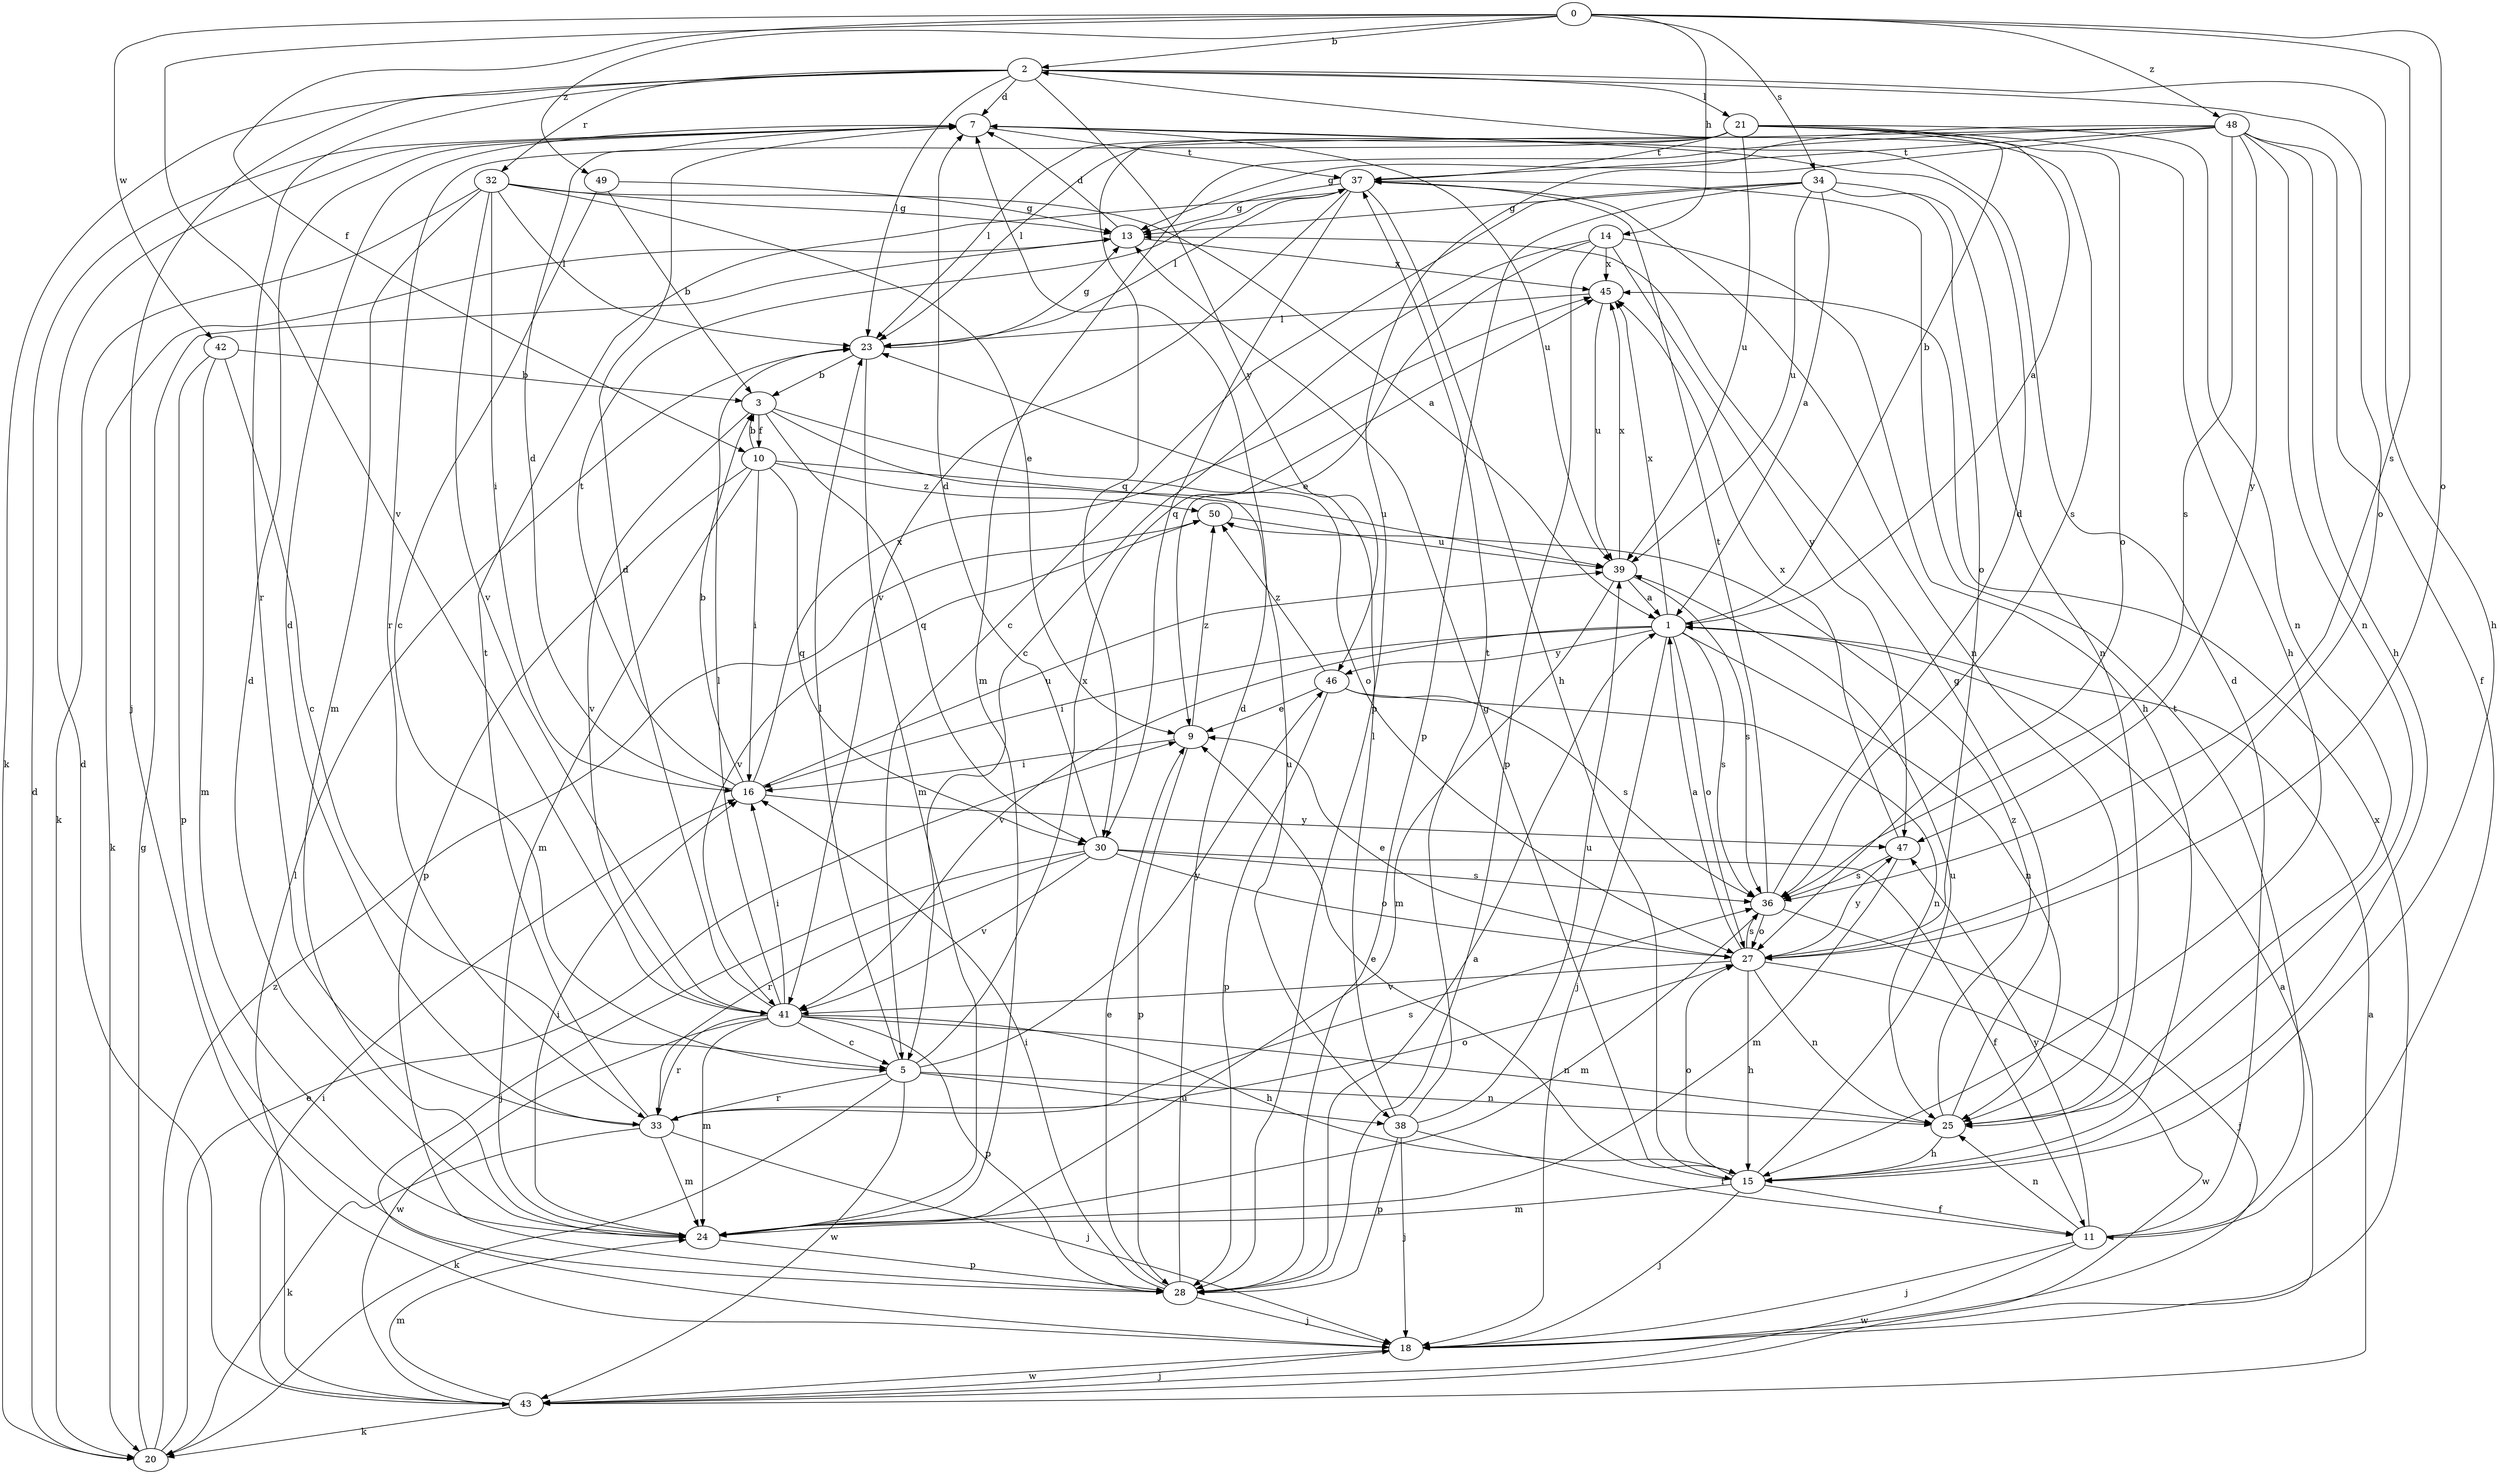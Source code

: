 strict digraph  {
0;
1;
2;
3;
5;
7;
9;
10;
11;
13;
14;
15;
16;
18;
20;
21;
23;
24;
25;
27;
28;
30;
32;
33;
34;
36;
37;
38;
39;
41;
42;
43;
45;
46;
47;
48;
49;
50;
0 -> 2  [label=b];
0 -> 10  [label=f];
0 -> 14  [label=h];
0 -> 27  [label=o];
0 -> 34  [label=s];
0 -> 36  [label=s];
0 -> 41  [label=v];
0 -> 42  [label=w];
0 -> 48  [label=z];
0 -> 49  [label=z];
1 -> 2  [label=b];
1 -> 16  [label=i];
1 -> 18  [label=j];
1 -> 25  [label=n];
1 -> 27  [label=o];
1 -> 36  [label=s];
1 -> 41  [label=v];
1 -> 45  [label=x];
1 -> 46  [label=y];
2 -> 7  [label=d];
2 -> 15  [label=h];
2 -> 18  [label=j];
2 -> 20  [label=k];
2 -> 21  [label=l];
2 -> 23  [label=l];
2 -> 27  [label=o];
2 -> 32  [label=r];
2 -> 33  [label=r];
2 -> 46  [label=y];
3 -> 10  [label=f];
3 -> 27  [label=o];
3 -> 30  [label=q];
3 -> 38  [label=u];
3 -> 41  [label=v];
5 -> 20  [label=k];
5 -> 23  [label=l];
5 -> 25  [label=n];
5 -> 33  [label=r];
5 -> 38  [label=u];
5 -> 43  [label=w];
5 -> 45  [label=x];
5 -> 46  [label=y];
7 -> 37  [label=t];
7 -> 39  [label=u];
9 -> 16  [label=i];
9 -> 28  [label=p];
9 -> 50  [label=z];
10 -> 3  [label=b];
10 -> 16  [label=i];
10 -> 24  [label=m];
10 -> 28  [label=p];
10 -> 30  [label=q];
10 -> 39  [label=u];
10 -> 50  [label=z];
11 -> 7  [label=d];
11 -> 18  [label=j];
11 -> 25  [label=n];
11 -> 37  [label=t];
11 -> 43  [label=w];
11 -> 47  [label=y];
13 -> 7  [label=d];
13 -> 20  [label=k];
13 -> 45  [label=x];
14 -> 5  [label=c];
14 -> 9  [label=e];
14 -> 15  [label=h];
14 -> 28  [label=p];
14 -> 45  [label=x];
14 -> 47  [label=y];
15 -> 9  [label=e];
15 -> 11  [label=f];
15 -> 13  [label=g];
15 -> 18  [label=j];
15 -> 24  [label=m];
15 -> 27  [label=o];
15 -> 39  [label=u];
16 -> 3  [label=b];
16 -> 7  [label=d];
16 -> 37  [label=t];
16 -> 39  [label=u];
16 -> 45  [label=x];
16 -> 47  [label=y];
18 -> 1  [label=a];
18 -> 43  [label=w];
18 -> 45  [label=x];
20 -> 7  [label=d];
20 -> 9  [label=e];
20 -> 13  [label=g];
20 -> 50  [label=z];
21 -> 1  [label=a];
21 -> 15  [label=h];
21 -> 23  [label=l];
21 -> 25  [label=n];
21 -> 27  [label=o];
21 -> 30  [label=q];
21 -> 33  [label=r];
21 -> 36  [label=s];
21 -> 37  [label=t];
21 -> 39  [label=u];
23 -> 3  [label=b];
23 -> 13  [label=g];
23 -> 24  [label=m];
24 -> 7  [label=d];
24 -> 16  [label=i];
24 -> 28  [label=p];
25 -> 13  [label=g];
25 -> 15  [label=h];
25 -> 50  [label=z];
27 -> 1  [label=a];
27 -> 9  [label=e];
27 -> 15  [label=h];
27 -> 25  [label=n];
27 -> 36  [label=s];
27 -> 41  [label=v];
27 -> 43  [label=w];
27 -> 47  [label=y];
28 -> 1  [label=a];
28 -> 7  [label=d];
28 -> 9  [label=e];
28 -> 16  [label=i];
28 -> 18  [label=j];
30 -> 7  [label=d];
30 -> 11  [label=f];
30 -> 18  [label=j];
30 -> 27  [label=o];
30 -> 33  [label=r];
30 -> 36  [label=s];
30 -> 41  [label=v];
32 -> 1  [label=a];
32 -> 9  [label=e];
32 -> 13  [label=g];
32 -> 16  [label=i];
32 -> 20  [label=k];
32 -> 23  [label=l];
32 -> 24  [label=m];
32 -> 41  [label=v];
33 -> 7  [label=d];
33 -> 18  [label=j];
33 -> 20  [label=k];
33 -> 24  [label=m];
33 -> 27  [label=o];
33 -> 36  [label=s];
33 -> 37  [label=t];
34 -> 1  [label=a];
34 -> 5  [label=c];
34 -> 13  [label=g];
34 -> 25  [label=n];
34 -> 27  [label=o];
34 -> 28  [label=p];
34 -> 39  [label=u];
36 -> 7  [label=d];
36 -> 18  [label=j];
36 -> 24  [label=m];
36 -> 27  [label=o];
36 -> 37  [label=t];
37 -> 13  [label=g];
37 -> 15  [label=h];
37 -> 23  [label=l];
37 -> 25  [label=n];
37 -> 30  [label=q];
37 -> 41  [label=v];
38 -> 11  [label=f];
38 -> 18  [label=j];
38 -> 23  [label=l];
38 -> 28  [label=p];
38 -> 37  [label=t];
38 -> 39  [label=u];
39 -> 1  [label=a];
39 -> 24  [label=m];
39 -> 36  [label=s];
39 -> 45  [label=x];
41 -> 5  [label=c];
41 -> 7  [label=d];
41 -> 15  [label=h];
41 -> 16  [label=i];
41 -> 23  [label=l];
41 -> 24  [label=m];
41 -> 25  [label=n];
41 -> 28  [label=p];
41 -> 33  [label=r];
41 -> 43  [label=w];
42 -> 3  [label=b];
42 -> 5  [label=c];
42 -> 24  [label=m];
42 -> 28  [label=p];
43 -> 1  [label=a];
43 -> 7  [label=d];
43 -> 16  [label=i];
43 -> 18  [label=j];
43 -> 20  [label=k];
43 -> 23  [label=l];
43 -> 24  [label=m];
45 -> 23  [label=l];
45 -> 39  [label=u];
46 -> 9  [label=e];
46 -> 25  [label=n];
46 -> 28  [label=p];
46 -> 36  [label=s];
46 -> 50  [label=z];
47 -> 24  [label=m];
47 -> 36  [label=s];
47 -> 45  [label=x];
48 -> 11  [label=f];
48 -> 13  [label=g];
48 -> 15  [label=h];
48 -> 23  [label=l];
48 -> 24  [label=m];
48 -> 25  [label=n];
48 -> 28  [label=p];
48 -> 36  [label=s];
48 -> 37  [label=t];
48 -> 47  [label=y];
49 -> 3  [label=b];
49 -> 5  [label=c];
49 -> 13  [label=g];
50 -> 39  [label=u];
50 -> 41  [label=v];
}
